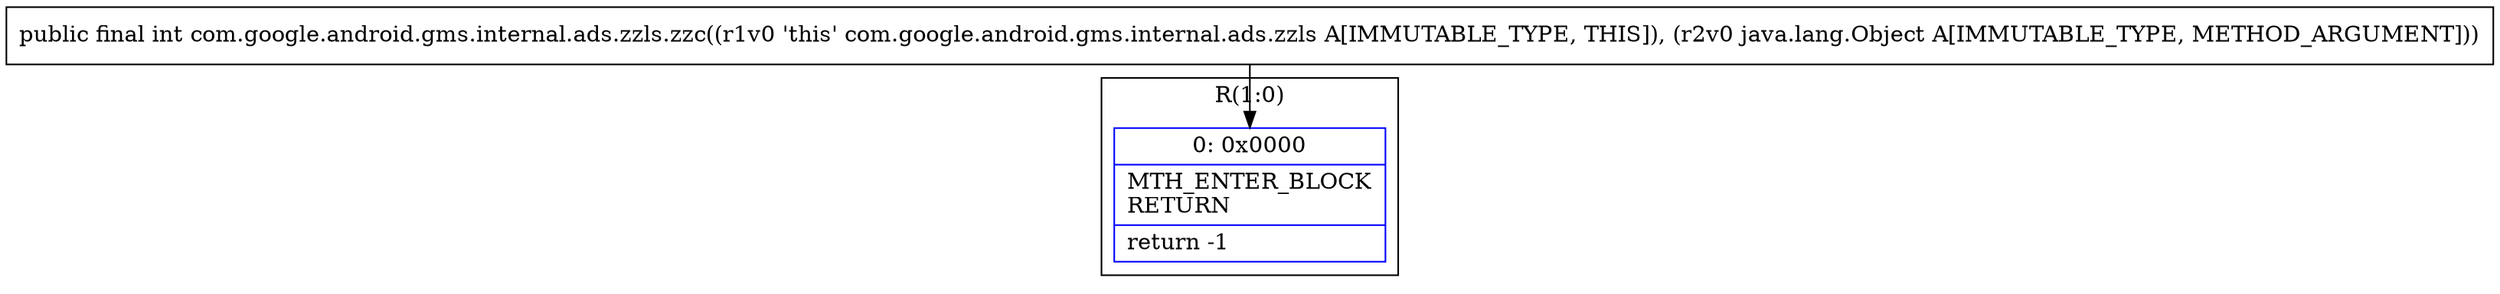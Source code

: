 digraph "CFG forcom.google.android.gms.internal.ads.zzls.zzc(Ljava\/lang\/Object;)I" {
subgraph cluster_Region_407586327 {
label = "R(1:0)";
node [shape=record,color=blue];
Node_0 [shape=record,label="{0\:\ 0x0000|MTH_ENTER_BLOCK\lRETURN\l|return \-1\l}"];
}
MethodNode[shape=record,label="{public final int com.google.android.gms.internal.ads.zzls.zzc((r1v0 'this' com.google.android.gms.internal.ads.zzls A[IMMUTABLE_TYPE, THIS]), (r2v0 java.lang.Object A[IMMUTABLE_TYPE, METHOD_ARGUMENT])) }"];
MethodNode -> Node_0;
}

